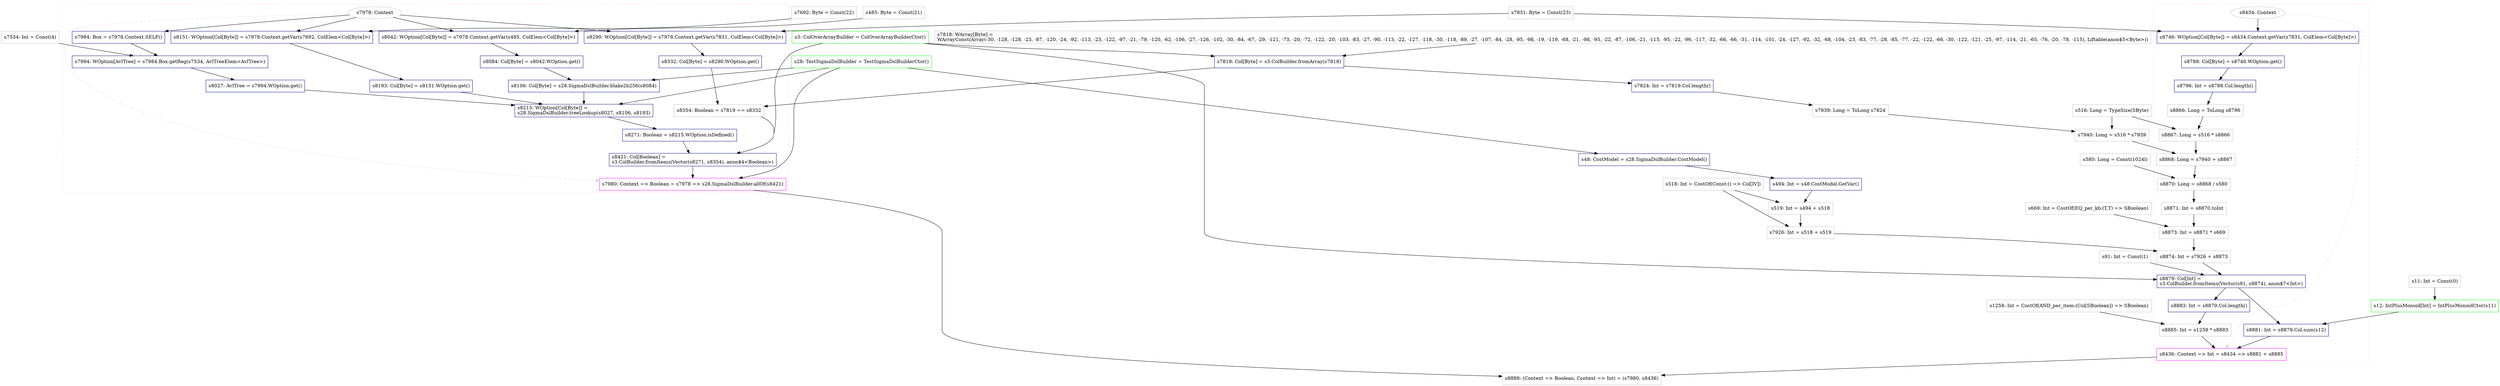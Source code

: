 digraph "MAST_verify" {
concentrate=true
node [style=filled, fillcolor=orangered]

"s485" [
label="s485: Byte = Const(21)"
shape=box, color=gray, tooltip="s485:Byte", style=filled, fillcolor=white
]
"s28" [
label="s28: TestSigmaDslBuilder = TestSigmaDslBuilderCtor()"
shape=box, color=green, tooltip="s28:TestSigmaDslBuilder", style=filled, fillcolor=white
]
"s7692" [
label="s7692: Byte = Const(22)"
shape=box, color=gray, tooltip="s7692:Byte", style=filled, fillcolor=white
]
"s7831" [
label="s7831: Byte = Const(23)"
shape=box, color=gray, tooltip="s7831:Byte", style=filled, fillcolor=white
]
"s7534" [
label="s7534: Int = Const(4)"
shape=box, color=gray, tooltip="s7534:Int", style=filled, fillcolor=white
]
"s3" [
label="s3: ColOverArrayBuilder = ColOverArrayBuilderCtor()"
shape=box, color=green, tooltip="s3:ColOverArrayBuilder", style=filled, fillcolor=white
]
"s7818" [
label="s7818: WArray[Byte] =\lWArrayConst(Array(-30, -128, -128, -23, -87, -120, -24, -92, -113, -23, -122, -97, -21, -79, -120, -62, -106, -27, -126, -102, -30, -84, -67, -29, -121, -73, -20, -72, -122, -20, -103, -83, -27, -90, -113, -22, -127, -118, -30, -118, -89, -27, -107, -84, -28, -95, -98, -19, -119, -68, -21, -98, -95, -22, -87, -106, -21, -115, -95, -22, -96, -117, -32, -66, -66, -31, -114, -101, -24, -127, -92, -32, -68, -104, -23, -83, -77, -28, -85, -77, -22, -122, -66, -30, -122, -121, -25, -97, -114, -21, -65, -76, -20, -78, -115), Liftable(anon$5<Byte>))\l"
shape=box, color=gray, tooltip="s7818:WArray[Byte]", style=filled, fillcolor=white
]
"s7819" [
label="s7819: Col[Byte] = s3.ColBuilder.fromArray(s7818)"
shape=box, color=darkblue, tooltip="s7819:Col[Byte]", style=filled, fillcolor=white
]
subgraph cluster_s7980 {
style=dashed; color="#FFCCFF"
"s7978" [
label="s7978: Context"
shape=oval, color=gray, tooltip="s7978:Context", style=filled, fillcolor=white
]
"s7980" [
label="s7980: Context => Boolean = s7978 => s28.SigmaDslBuilder.allOf(s8421)"
shape=box, color=magenta, tooltip="s7980:Context => Boolean", style=filled, fillcolor=white
]
{rank=source; s7978}
"s7984" [
label="s7984: Box = s7978.Context.SELF()"
shape=box, color=darkblue, tooltip="s7984:Box", style=filled, fillcolor=white
]
"s7994" [
label="s7994: WOption[AvlTree] = s7984.Box.getReg(s7534, AvlTreeElem<AvlTree>)"
shape=box, color=darkblue, tooltip="s7994:WOption[AvlTree]", style=filled, fillcolor=white
]
"s8027" [
label="s8027: AvlTree = s7994.WOption.get()"
shape=box, color=darkblue, tooltip="s8027:AvlTree", style=filled, fillcolor=white
]
"s8042" [
label="s8042: WOption[Col[Byte]] = s7978.Context.getVar(s485, ColElem<Col[Byte]>)"
shape=box, color=darkblue, tooltip="s8042:WOption[Col[Byte]]", style=filled, fillcolor=white
]
"s8084" [
label="s8084: Col[Byte] = s8042.WOption.get()"
shape=box, color=darkblue, tooltip="s8084:Col[Byte]", style=filled, fillcolor=white
]
"s8106" [
label="s8106: Col[Byte] = s28.SigmaDslBuilder.blake2b256(s8084)"
shape=box, color=darkblue, tooltip="s8106:Col[Byte]", style=filled, fillcolor=white
]
"s8151" [
label="s8151: WOption[Col[Byte]] = s7978.Context.getVar(s7692, ColElem<Col[Byte]>)"
shape=box, color=darkblue, tooltip="s8151:WOption[Col[Byte]]", style=filled, fillcolor=white
]
"s8193" [
label="s8193: Col[Byte] = s8151.WOption.get()"
shape=box, color=darkblue, tooltip="s8193:Col[Byte]", style=filled, fillcolor=white
]
"s8215" [
label="s8215: WOption[Col[Byte]] =\ls28.SigmaDslBuilder.treeLookup(s8027, s8106, s8193)\l"
shape=box, color=darkblue, tooltip="s8215:WOption[Col[Byte]]", style=filled, fillcolor=white
]
"s8271" [
label="s8271: Boolean = s8215.WOption.isDefined()"
shape=box, color=darkblue, tooltip="s8271:Boolean", style=filled, fillcolor=white
]
"s8290" [
label="s8290: WOption[Col[Byte]] = s7978.Context.getVar(s7831, ColElem<Col[Byte]>)"
shape=box, color=darkblue, tooltip="s8290:WOption[Col[Byte]]", style=filled, fillcolor=white
]
"s8332" [
label="s8332: Col[Byte] = s8290.WOption.get()"
shape=box, color=darkblue, tooltip="s8332:Col[Byte]", style=filled, fillcolor=white
]
"s8354" [
label="s8354: Boolean = s7819 == s8332"
shape=box, color=gray, tooltip="s8354:Boolean", style=filled, fillcolor=white
]
"s8421" [
label="s8421: Col[Boolean] =\ls3.ColBuilder.fromItems(Vector(s8271, s8354), anon$4<Boolean>)\l"
shape=box, color=darkblue, tooltip="s8421:Col[Boolean]", style=filled, fillcolor=white
]
{rank=sink; s7980}
}
"s516" [
label="s516: Long = TypeSize(SByte)"
shape=box, color=gray, tooltip="s516:Long", style=filled, fillcolor=white
]
"s7824" [
label="s7824: Int = s7819.Col.length()"
shape=box, color=darkblue, tooltip="s7824:Int", style=filled, fillcolor=white
]
"s7939" [
label="s7939: Long = ToLong s7824"
shape=box, color=gray, tooltip="s7939:Long", style=filled, fillcolor=white
]
"s7940" [
label="s7940: Long = s516 * s7939"
shape=box, color=gray, tooltip="s7940:Long", style=filled, fillcolor=white
]
"s518" [
label="s518: Int = CostOf(Const:() => Col[IV])"
shape=box, color=gray, tooltip="s518:Int", style=filled, fillcolor=white
]
"s48" [
label="s48: CostModel = s28.SigmaDslBuilder.CostModel()"
shape=box, color=darkblue, tooltip="s48:CostModel", style=filled, fillcolor=white
]
"s494" [
label="s494: Int = s48.CostModel.GetVar()"
shape=box, color=darkblue, tooltip="s494:Int", style=filled, fillcolor=white
]
"s519" [
label="s519: Int = s494 + s518"
shape=box, color=gray, tooltip="s519:Int", style=filled, fillcolor=white
]
"s7926" [
label="s7926: Int = s518 + s519"
shape=box, color=gray, tooltip="s7926:Int", style=filled, fillcolor=white
]
"s669" [
label="s669: Int = CostOf(EQ_per_kb:(T,T) => SBoolean)"
shape=box, color=gray, tooltip="s669:Int", style=filled, fillcolor=white
]
"s11" [
label="s11: Int = Const(0)"
shape=box, color=gray, tooltip="s11:Int", style=filled, fillcolor=white
]
"s12" [
label="s12: IntPlusMonoid[Int] = IntPlusMonoidCtor(s11)"
shape=box, color=green, tooltip="s12:IntPlusMonoid[Int]", style=filled, fillcolor=white
]
"s1258" [
label="s1258: Int = CostOf(AND_per_item:(Col[SBoolean]) => SBoolean)"
shape=box, color=gray, tooltip="s1258:Int", style=filled, fillcolor=white
]
"s91" [
label="s91: Int = Const(1)"
shape=box, color=gray, tooltip="s91:Int", style=filled, fillcolor=white
]
"s580" [
label="s580: Long = Const(1024l)"
shape=box, color=gray, tooltip="s580:Long", style=filled, fillcolor=white
]
subgraph cluster_s8436 {
style=dashed; color="#FFCCFF"
"s8434" [
label="s8434: Context"
shape=oval, color=gray, tooltip="s8434:Context", style=filled, fillcolor=white
]
"s8436" [
label="s8436: Context => Int = s8434 => s8881 + s8885"
shape=box, color=magenta, tooltip="s8436:Context => Int", style=filled, fillcolor=white
]
{rank=source; s8434}
"s8746" [
label="s8746: WOption[Col[Byte]] = s8434.Context.getVar(s7831, ColElem<Col[Byte]>)"
shape=box, color=darkblue, tooltip="s8746:WOption[Col[Byte]]", style=filled, fillcolor=white
]
"s8788" [
label="s8788: Col[Byte] = s8746.WOption.get()"
shape=box, color=darkblue, tooltip="s8788:Col[Byte]", style=filled, fillcolor=white
]
"s8796" [
label="s8796: Int = s8788.Col.length()"
shape=box, color=darkblue, tooltip="s8796:Int", style=filled, fillcolor=white
]
"s8866" [
label="s8866: Long = ToLong s8796"
shape=box, color=gray, tooltip="s8866:Long", style=filled, fillcolor=white
]
"s8867" [
label="s8867: Long = s516 * s8866"
shape=box, color=gray, tooltip="s8867:Long", style=filled, fillcolor=white
]
"s8868" [
label="s8868: Long = s7940 + s8867"
shape=box, color=gray, tooltip="s8868:Long", style=filled, fillcolor=white
]
"s8870" [
label="s8870: Long = s8868 / s580"
shape=box, color=gray, tooltip="s8870:Long", style=filled, fillcolor=white
]
"s8871" [
label="s8871: Int = s8870.toInt"
shape=box, color=gray, tooltip="s8871:Int", style=filled, fillcolor=white
]
"s8873" [
label="s8873: Int = s8871 * s669"
shape=box, color=gray, tooltip="s8873:Int", style=filled, fillcolor=white
]
"s8874" [
label="s8874: Int = s7926 + s8873"
shape=box, color=gray, tooltip="s8874:Int", style=filled, fillcolor=white
]
"s8879" [
label="s8879: Col[Int] =\ls3.ColBuilder.fromItems(Vector(s91, s8874), anon$7<Int>)\l"
shape=box, color=darkblue, tooltip="s8879:Col[Int]", style=filled, fillcolor=white
]
"s8881" [
label="s8881: Int = s8879.Col.sum(s12)"
shape=box, color=darkblue, tooltip="s8881:Int", style=filled, fillcolor=white
]
"s8883" [
label="s8883: Int = s8879.Col.length()"
shape=box, color=darkblue, tooltip="s8883:Int", style=filled, fillcolor=white
]
"s8885" [
label="s8885: Int = s1258 * s8883"
shape=box, color=gray, tooltip="s8885:Int", style=filled, fillcolor=white
]
{rank=sink; s8436}
}
"s8889" [
label="s8889: (Context => Boolean, Context => Int) = (s7980, s8436)"
shape=box, color=gray, tooltip="s8889:(Context => Boolean, Context => Int)", style=filled, fillcolor=white
]
"s8879" -> "s8883" [style=solid]
"s516" -> "s7940" [style=solid]
"s7939" -> "s7940" [style=solid]
"s8215" -> "s8271" [style=solid]
"s7819" -> "s7824" [style=solid]
"s3" -> "s8879" [style=solid]
"s91" -> "s8879" [style=solid]
"s8874" -> "s8879" [style=solid]
"s8879" -> "s8881" [style=solid]
"s12" -> "s8881" [style=solid]
"s7978" -> "s7980" [style=dashed, color=lightgray, weight=0]
"s28" -> "s7980" [style=solid]
"s8421" -> "s7980" [style=solid]
"s8796" -> "s8866" [style=solid]
"s8868" -> "s8870" [style=solid]
"s580" -> "s8870" [style=solid]
"s518" -> "s7926" [style=solid]
"s519" -> "s7926" [style=solid]
"s3" -> "s8421" [style=solid]
"s8271" -> "s8421" [style=solid]
"s8354" -> "s8421" [style=solid]
"s516" -> "s8867" [style=solid]
"s8866" -> "s8867" [style=solid]
"s7984" -> "s7994" [style=solid]
"s7534" -> "s7994" [style=solid]
"s7978" -> "s7984" [style=solid]
"s8434" -> "s8746" [style=solid]
"s7831" -> "s8746" [style=solid]
"s8746" -> "s8788" [style=solid]
"s7819" -> "s8354" [style=solid]
"s8332" -> "s8354" [style=solid]
"s494" -> "s519" [style=solid]
"s518" -> "s519" [style=solid]
"s8788" -> "s8796" [style=solid]
"s8870" -> "s8871" [style=solid]
"s28" -> "s8215" [style=solid]
"s8027" -> "s8215" [style=solid]
"s8106" -> "s8215" [style=solid]
"s8193" -> "s8215" [style=solid]
"s7978" -> "s8290" [style=solid]
"s7831" -> "s8290" [style=solid]
"s7926" -> "s8874" [style=solid]
"s8873" -> "s8874" [style=solid]
"s7994" -> "s8027" [style=solid]
"s8290" -> "s8332" [style=solid]
"s11" -> "s12" [style=solid]
"s8434" -> "s8436" [style=dashed, color=lightgray, weight=0]
"s8881" -> "s8436" [style=solid]
"s8885" -> "s8436" [style=solid]
"s7978" -> "s8042" [style=solid]
"s485" -> "s8042" [style=solid]
"s7940" -> "s8868" [style=solid]
"s8867" -> "s8868" [style=solid]
"s48" -> "s494" [style=solid]
"s8042" -> "s8084" [style=solid]
"s28" -> "s8106" [style=solid]
"s8084" -> "s8106" [style=solid]
"s1258" -> "s8885" [style=solid]
"s8883" -> "s8885" [style=solid]
"s28" -> "s48" [style=solid]
"s8871" -> "s8873" [style=solid]
"s669" -> "s8873" [style=solid]
"s7978" -> "s8151" [style=solid]
"s7692" -> "s8151" [style=solid]
"s7824" -> "s7939" [style=solid]
"s8151" -> "s8193" [style=solid]
"s3" -> "s7819" [style=solid]
"s7818" -> "s7819" [style=solid]
"s7980" -> "s8889" [style=solid]
"s8436" -> "s8889" [style=solid]
}
